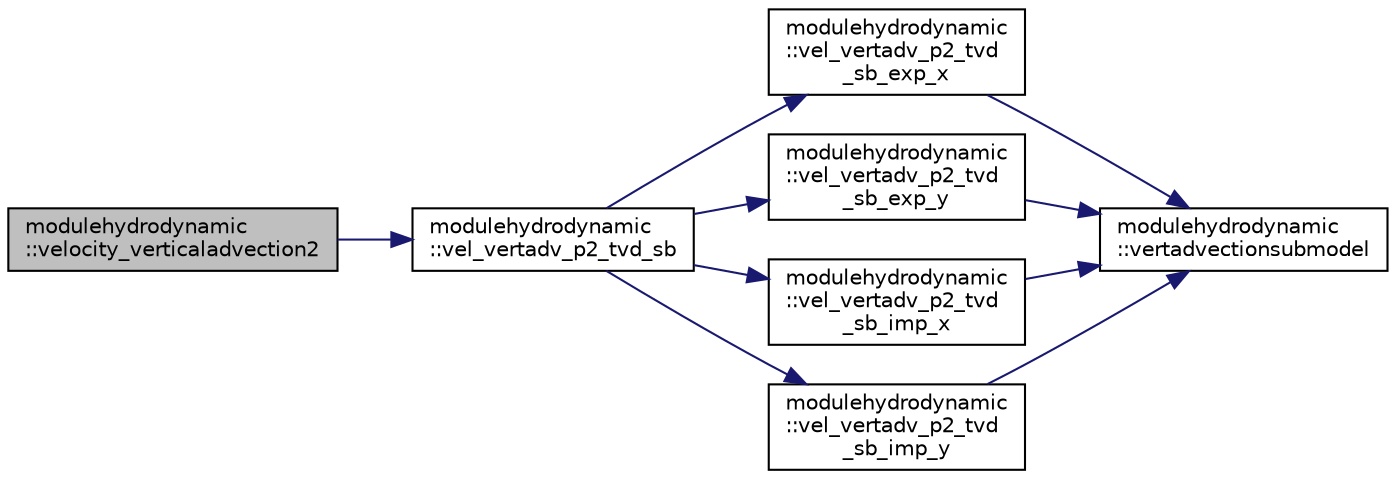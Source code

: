 digraph "modulehydrodynamic::velocity_verticaladvection2"
{
 // LATEX_PDF_SIZE
  edge [fontname="Helvetica",fontsize="10",labelfontname="Helvetica",labelfontsize="10"];
  node [fontname="Helvetica",fontsize="10",shape=record];
  rankdir="LR";
  Node1 [label="modulehydrodynamic\l::velocity_verticaladvection2",height=0.2,width=0.4,color="black", fillcolor="grey75", style="filled", fontcolor="black",tooltip=" "];
  Node1 -> Node2 [color="midnightblue",fontsize="10",style="solid",fontname="Helvetica"];
  Node2 [label="modulehydrodynamic\l::vel_vertadv_p2_tvd_sb",height=0.2,width=0.4,color="black", fillcolor="white", style="filled",URL="$namespacemodulehydrodynamic.html#aa35561ded10bdb8154447c57ff39764d",tooltip=" "];
  Node2 -> Node3 [color="midnightblue",fontsize="10",style="solid",fontname="Helvetica"];
  Node3 [label="modulehydrodynamic\l::vel_vertadv_p2_tvd\l_sb_exp_x",height=0.2,width=0.4,color="black", fillcolor="white", style="filled",URL="$namespacemodulehydrodynamic.html#a3abe7a02a85c5c6e420c7466b6777e83",tooltip=" "];
  Node3 -> Node4 [color="midnightblue",fontsize="10",style="solid",fontname="Helvetica"];
  Node4 [label="modulehydrodynamic\l::vertadvectionsubmodel",height=0.2,width=0.4,color="black", fillcolor="white", style="filled",URL="$namespacemodulehydrodynamic.html#a514294a37adf9ce3b21a6817c7a86ae1",tooltip=" "];
  Node2 -> Node5 [color="midnightblue",fontsize="10",style="solid",fontname="Helvetica"];
  Node5 [label="modulehydrodynamic\l::vel_vertadv_p2_tvd\l_sb_exp_y",height=0.2,width=0.4,color="black", fillcolor="white", style="filled",URL="$namespacemodulehydrodynamic.html#aa09ded8a50ed7f877215696a2d44563a",tooltip=" "];
  Node5 -> Node4 [color="midnightblue",fontsize="10",style="solid",fontname="Helvetica"];
  Node2 -> Node6 [color="midnightblue",fontsize="10",style="solid",fontname="Helvetica"];
  Node6 [label="modulehydrodynamic\l::vel_vertadv_p2_tvd\l_sb_imp_x",height=0.2,width=0.4,color="black", fillcolor="white", style="filled",URL="$namespacemodulehydrodynamic.html#a31c20cf81a61bfdb78247ab522b59d2a",tooltip=" "];
  Node6 -> Node4 [color="midnightblue",fontsize="10",style="solid",fontname="Helvetica"];
  Node2 -> Node7 [color="midnightblue",fontsize="10",style="solid",fontname="Helvetica"];
  Node7 [label="modulehydrodynamic\l::vel_vertadv_p2_tvd\l_sb_imp_y",height=0.2,width=0.4,color="black", fillcolor="white", style="filled",URL="$namespacemodulehydrodynamic.html#a01cd2c2ae7113e84b46cfed04311be92",tooltip=" "];
  Node7 -> Node4 [color="midnightblue",fontsize="10",style="solid",fontname="Helvetica"];
}
